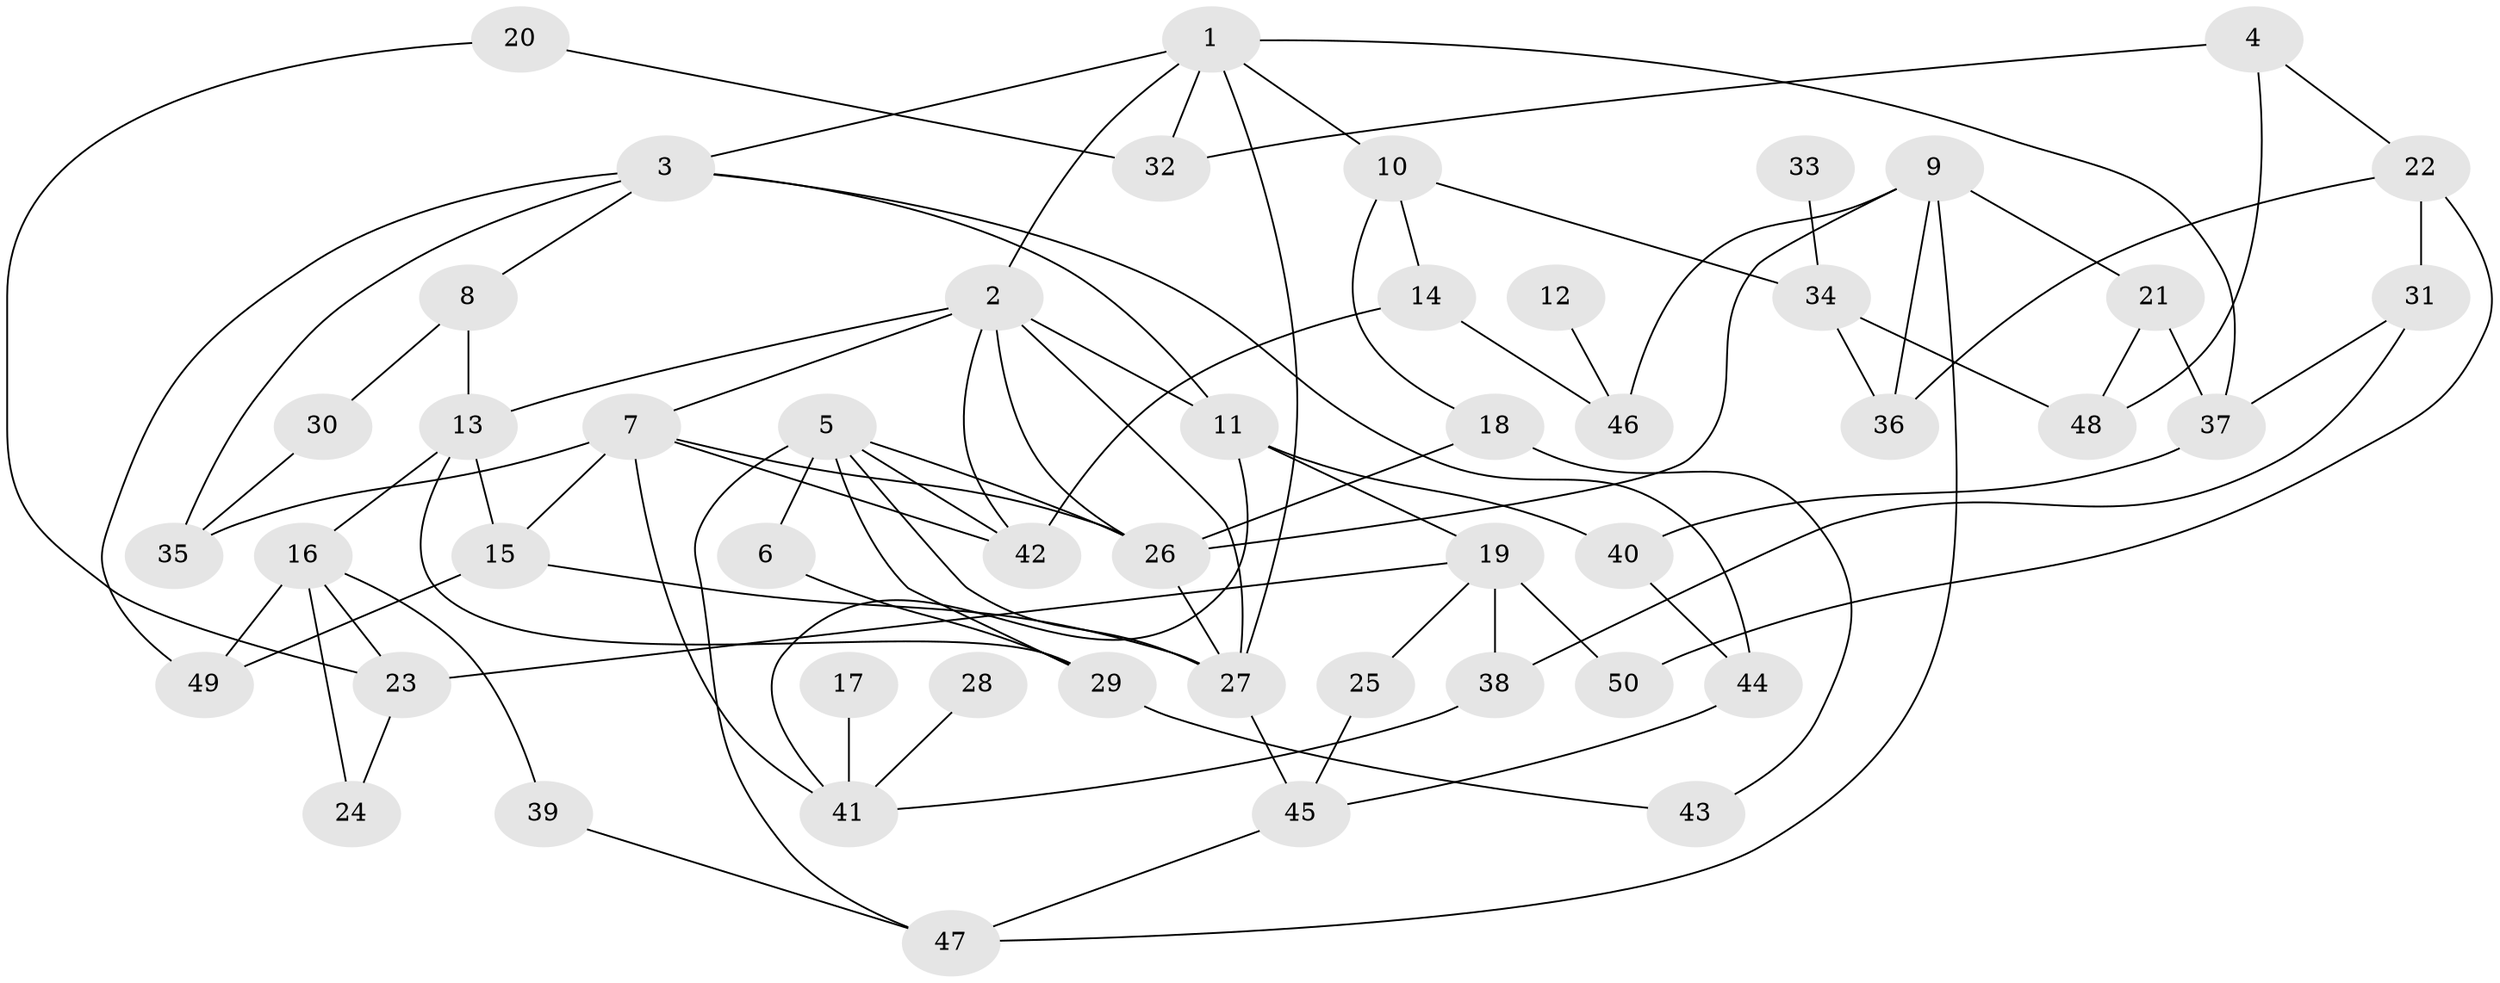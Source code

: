 // original degree distribution, {6: 0.06060606060606061, 4: 0.09090909090909091, 5: 0.12121212121212122, 7: 0.020202020202020204, 2: 0.24242424242424243, 3: 0.1919191919191919, 1: 0.2727272727272727}
// Generated by graph-tools (version 1.1) at 2025/01/03/09/25 03:01:07]
// undirected, 50 vertices, 89 edges
graph export_dot {
graph [start="1"]
  node [color=gray90,style=filled];
  1;
  2;
  3;
  4;
  5;
  6;
  7;
  8;
  9;
  10;
  11;
  12;
  13;
  14;
  15;
  16;
  17;
  18;
  19;
  20;
  21;
  22;
  23;
  24;
  25;
  26;
  27;
  28;
  29;
  30;
  31;
  32;
  33;
  34;
  35;
  36;
  37;
  38;
  39;
  40;
  41;
  42;
  43;
  44;
  45;
  46;
  47;
  48;
  49;
  50;
  1 -- 2 [weight=1.0];
  1 -- 3 [weight=1.0];
  1 -- 10 [weight=1.0];
  1 -- 27 [weight=1.0];
  1 -- 32 [weight=1.0];
  1 -- 37 [weight=1.0];
  2 -- 7 [weight=1.0];
  2 -- 11 [weight=1.0];
  2 -- 13 [weight=1.0];
  2 -- 26 [weight=1.0];
  2 -- 27 [weight=1.0];
  2 -- 42 [weight=1.0];
  3 -- 8 [weight=1.0];
  3 -- 11 [weight=1.0];
  3 -- 35 [weight=1.0];
  3 -- 44 [weight=1.0];
  3 -- 49 [weight=1.0];
  4 -- 22 [weight=1.0];
  4 -- 32 [weight=1.0];
  4 -- 48 [weight=1.0];
  5 -- 6 [weight=1.0];
  5 -- 26 [weight=1.0];
  5 -- 27 [weight=1.0];
  5 -- 29 [weight=2.0];
  5 -- 42 [weight=1.0];
  5 -- 47 [weight=1.0];
  6 -- 29 [weight=1.0];
  7 -- 15 [weight=1.0];
  7 -- 26 [weight=1.0];
  7 -- 35 [weight=1.0];
  7 -- 41 [weight=1.0];
  7 -- 42 [weight=1.0];
  8 -- 13 [weight=1.0];
  8 -- 30 [weight=1.0];
  9 -- 21 [weight=1.0];
  9 -- 26 [weight=1.0];
  9 -- 36 [weight=1.0];
  9 -- 46 [weight=1.0];
  9 -- 47 [weight=1.0];
  10 -- 14 [weight=1.0];
  10 -- 18 [weight=1.0];
  10 -- 34 [weight=1.0];
  11 -- 19 [weight=1.0];
  11 -- 40 [weight=1.0];
  11 -- 41 [weight=1.0];
  12 -- 46 [weight=1.0];
  13 -- 15 [weight=1.0];
  13 -- 16 [weight=1.0];
  13 -- 29 [weight=1.0];
  14 -- 42 [weight=1.0];
  14 -- 46 [weight=1.0];
  15 -- 27 [weight=1.0];
  15 -- 49 [weight=1.0];
  16 -- 23 [weight=1.0];
  16 -- 24 [weight=1.0];
  16 -- 39 [weight=1.0];
  16 -- 49 [weight=1.0];
  17 -- 41 [weight=1.0];
  18 -- 26 [weight=1.0];
  18 -- 43 [weight=1.0];
  19 -- 23 [weight=1.0];
  19 -- 25 [weight=1.0];
  19 -- 38 [weight=1.0];
  19 -- 50 [weight=1.0];
  20 -- 23 [weight=1.0];
  20 -- 32 [weight=1.0];
  21 -- 37 [weight=1.0];
  21 -- 48 [weight=1.0];
  22 -- 31 [weight=1.0];
  22 -- 36 [weight=1.0];
  22 -- 50 [weight=1.0];
  23 -- 24 [weight=1.0];
  25 -- 45 [weight=1.0];
  26 -- 27 [weight=1.0];
  27 -- 45 [weight=1.0];
  28 -- 41 [weight=1.0];
  29 -- 43 [weight=1.0];
  30 -- 35 [weight=1.0];
  31 -- 37 [weight=1.0];
  31 -- 38 [weight=1.0];
  33 -- 34 [weight=1.0];
  34 -- 36 [weight=1.0];
  34 -- 48 [weight=1.0];
  37 -- 40 [weight=1.0];
  38 -- 41 [weight=1.0];
  39 -- 47 [weight=1.0];
  40 -- 44 [weight=1.0];
  44 -- 45 [weight=1.0];
  45 -- 47 [weight=1.0];
}
